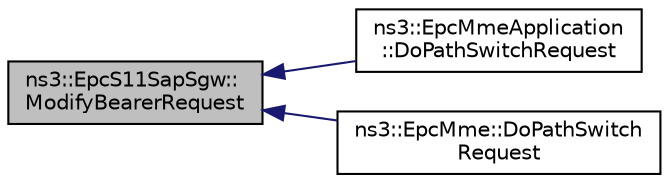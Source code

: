 digraph "ns3::EpcS11SapSgw::ModifyBearerRequest"
{
  edge [fontname="Helvetica",fontsize="10",labelfontname="Helvetica",labelfontsize="10"];
  node [fontname="Helvetica",fontsize="10",shape=record];
  rankdir="LR";
  Node1 [label="ns3::EpcS11SapSgw::\lModifyBearerRequest",height=0.2,width=0.4,color="black", fillcolor="grey75", style="filled", fontcolor="black"];
  Node1 -> Node2 [dir="back",color="midnightblue",fontsize="10",style="solid"];
  Node2 [label="ns3::EpcMmeApplication\l::DoPathSwitchRequest",height=0.2,width=0.4,color="black", fillcolor="white", style="filled",URL="$d3/dac/classns3_1_1EpcMmeApplication.html#a0b9c14b91de59dc84c25d2bb08e75f6d"];
  Node1 -> Node3 [dir="back",color="midnightblue",fontsize="10",style="solid"];
  Node3 [label="ns3::EpcMme::DoPathSwitch\lRequest",height=0.2,width=0.4,color="black", fillcolor="white", style="filled",URL="$dc/d2d/classns3_1_1EpcMme.html#a21aeda4285b1e5ab9738adbd74cbd87c"];
}
